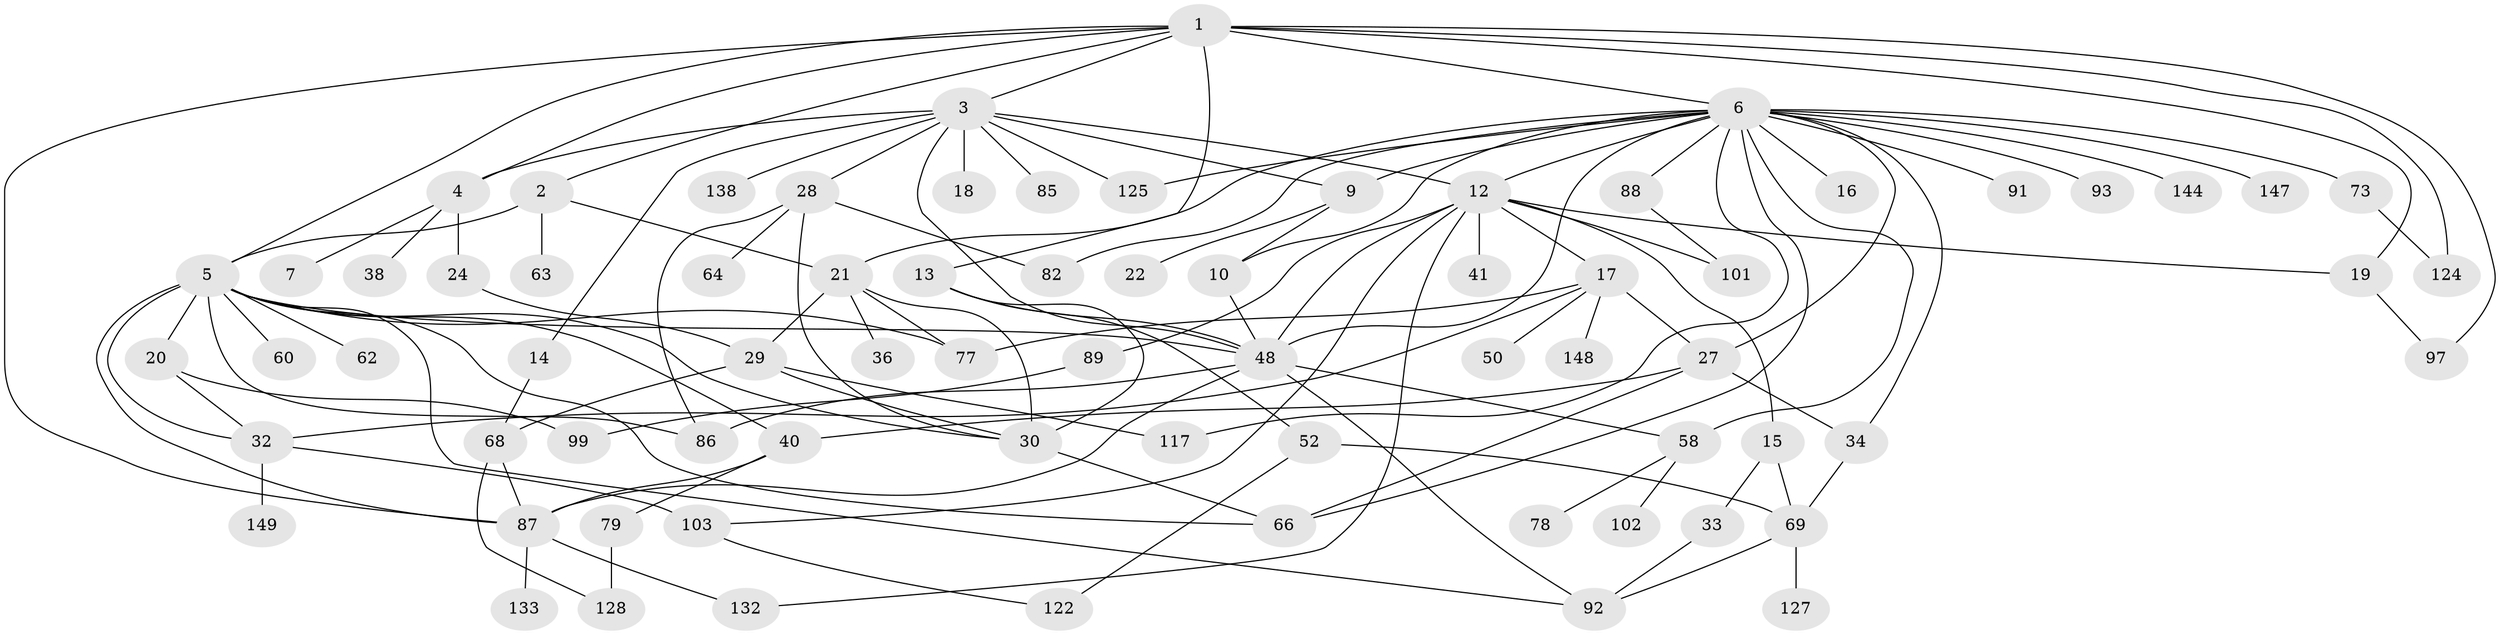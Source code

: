 // original degree distribution, {8: 0.006711409395973154, 4: 0.09395973154362416, 10: 0.013422818791946308, 5: 0.087248322147651, 6: 0.020134228187919462, 7: 0.020134228187919462, 1: 0.26174496644295303, 2: 0.2751677852348993, 3: 0.2214765100671141}
// Generated by graph-tools (version 1.1) at 2025/13/03/09/25 04:13:34]
// undirected, 74 vertices, 124 edges
graph export_dot {
graph [start="1"]
  node [color=gray90,style=filled];
  1 [super="+95"];
  2;
  3 [super="+11+71+53+25"];
  4;
  5 [super="+26+81+37+31"];
  6 [super="+8+43+45+46"];
  7;
  9;
  10 [super="+98"];
  12 [super="+35"];
  13;
  14;
  15 [super="+47"];
  16 [super="+110"];
  17 [super="+51"];
  18;
  19 [super="+70"];
  20;
  21 [super="+129+23"];
  22 [super="+94"];
  24 [super="+141+145"];
  27;
  28;
  29 [super="+80+116"];
  30 [super="+75+146+72+104"];
  32 [super="+59+56"];
  33 [super="+123"];
  34;
  36;
  38;
  40;
  41 [super="+74"];
  48 [super="+120+49+108+112"];
  50;
  52;
  58 [super="+100"];
  60;
  62 [super="+137"];
  63;
  64;
  66 [super="+139"];
  68 [super="+121+84"];
  69 [super="+107+114+109"];
  73 [super="+143"];
  77;
  78;
  79;
  82 [super="+83"];
  85;
  86;
  87 [super="+111"];
  88;
  89;
  91;
  92 [super="+96"];
  93;
  97;
  99 [super="+136"];
  101 [super="+106"];
  102;
  103;
  117;
  122;
  124;
  125;
  127;
  128 [super="+140"];
  132;
  133;
  138;
  144;
  147;
  148;
  149;
  1 -- 2;
  1 -- 3;
  1 -- 4;
  1 -- 6 [weight=2];
  1 -- 13;
  1 -- 19;
  1 -- 97;
  1 -- 87;
  1 -- 124;
  1 -- 5;
  2 -- 5;
  2 -- 63;
  2 -- 21;
  3 -- 14;
  3 -- 28;
  3 -- 85;
  3 -- 138;
  3 -- 18;
  3 -- 12;
  3 -- 9;
  3 -- 125;
  3 -- 48;
  3 -- 4;
  4 -- 7;
  4 -- 24;
  4 -- 38;
  5 -- 20;
  5 -- 32;
  5 -- 77;
  5 -- 87;
  5 -- 86;
  5 -- 40;
  5 -- 66;
  5 -- 30;
  5 -- 48;
  5 -- 60;
  5 -- 62;
  5 -- 92;
  6 -- 9;
  6 -- 144;
  6 -- 73 [weight=2];
  6 -- 12;
  6 -- 16;
  6 -- 82;
  6 -- 147;
  6 -- 117;
  6 -- 21;
  6 -- 91;
  6 -- 34;
  6 -- 66;
  6 -- 48;
  6 -- 93 [weight=2];
  6 -- 88;
  6 -- 27;
  6 -- 125;
  6 -- 10;
  6 -- 58;
  9 -- 10;
  9 -- 22;
  10 -- 48;
  12 -- 15;
  12 -- 17;
  12 -- 41;
  12 -- 132;
  12 -- 101;
  12 -- 48;
  12 -- 19;
  12 -- 103;
  12 -- 89;
  13 -- 52;
  13 -- 48;
  13 -- 30;
  14 -- 68;
  15 -- 33;
  15 -- 69;
  17 -- 27;
  17 -- 50;
  17 -- 148;
  17 -- 77;
  17 -- 32;
  19 -- 97;
  20 -- 99;
  20 -- 32;
  21 -- 30 [weight=2];
  21 -- 29;
  21 -- 77;
  21 -- 36;
  24 -- 29;
  27 -- 34;
  27 -- 40;
  27 -- 66;
  28 -- 64;
  28 -- 82;
  28 -- 86;
  28 -- 30;
  29 -- 117;
  29 -- 68;
  29 -- 30;
  30 -- 66;
  32 -- 103;
  32 -- 149;
  33 -- 92;
  34 -- 69;
  40 -- 79;
  40 -- 87;
  48 -- 92;
  48 -- 86;
  48 -- 87;
  48 -- 58;
  52 -- 69;
  52 -- 122;
  58 -- 78;
  58 -- 102;
  68 -- 128;
  68 -- 87;
  69 -- 92;
  69 -- 127;
  73 -- 124;
  79 -- 128;
  87 -- 132;
  87 -- 133;
  88 -- 101;
  89 -- 99;
  103 -- 122;
}
